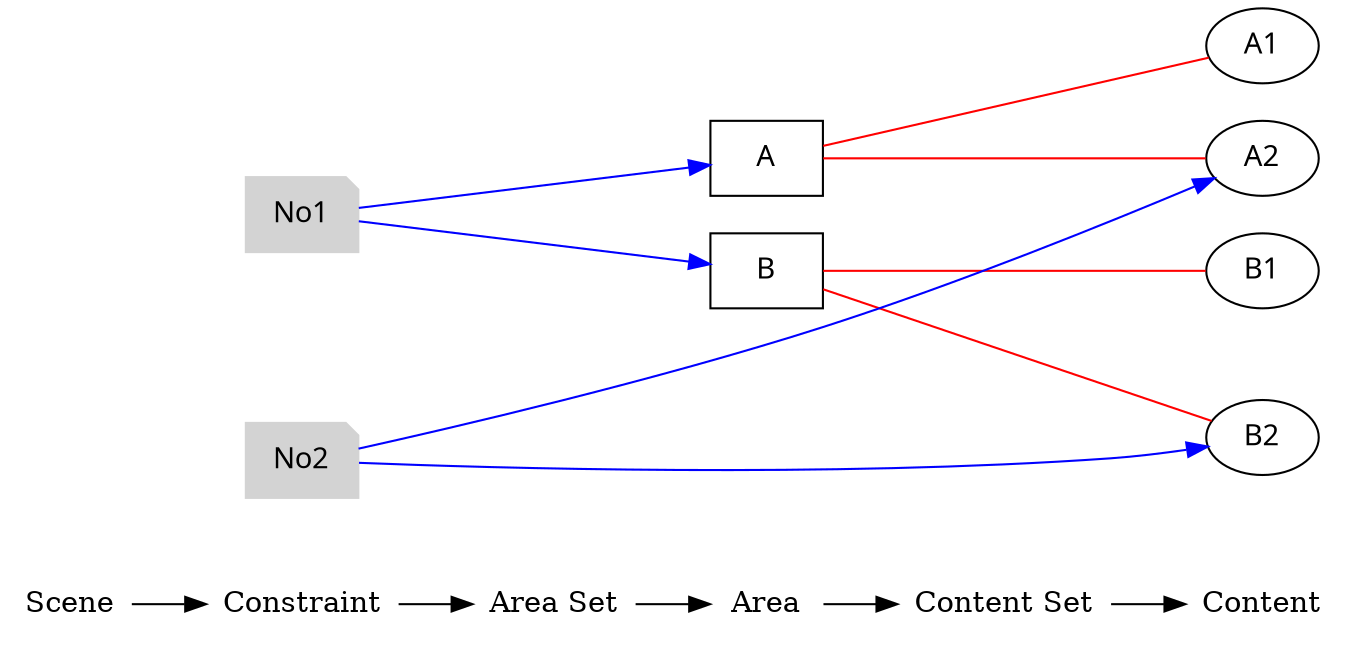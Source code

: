 digraph rule_objects_graph {
	rankdir = LR;
	charset="utf-8";
	clusterrank = global;
	
	node [shape = plaintext];
	Scene -> Constraint -> "Area Set" -> Area -> "Content Set" -> Content; 
	{ rank = same;
		node [shape = box];
		{
			Area;
			e1 [label="A", fontname="Meiryo UI"];
			e2 [label="B", fontname="Meiryo UI"];

		}
	}
	
	{ rank = same;
		node [shape = ellipse];
		{
			Content;
			e3 [label="A1", fontname="Meiryo UI"];
			e4 [label="A2", fontname="Meiryo UI"];
			e5 [label="B1", fontname="Meiryo UI"];
			e6 [label="B2", fontname="Meiryo UI"];


		}
	}
	
	{
		subgraph subareaset {
			"Area Set";
			node [shape = box, style = filled, color = lightpink];


		}
	}


	
	{
		subgraph subcontentset {
			"Content Set";
			node [shape = ellipse, style = filled, color = palegreen];


		}
	}



	e1 -> e3 [dir=none, color=red];
	e1 -> e4 [dir=none, color=red];
	e2 -> e5 [dir=none, color=red];
	e2 -> e6 [dir=none, color=red];
	

	

	

	

	subgraph scene { rank = same;
		node [shape = circle, style = filled, color = lightblue];
		{
			"Scene";

		}
	}

	{ rank = same;
		node [shape = note, style = filled, color = lightgrey];
		{
			"Constraint";
			e7 [label="No1", fontname="Meiryo UI"];
			e8 [label="No2", fontname="Meiryo UI"];
		}
	}
	
	{ rank = same;
		node [shape = note, style = filled, color = lavenderblush2];
		{
			"Constraint";
		}
	}

	{ rank = same;
		node [shape = note, style = filled, color = lightpink2];
		{
			"Constraint";
		}
	}

	e7 -> e1 [color=blue];
	e7 -> e2 [color=blue];
	e8 -> e6 [color=blue];
	e8 -> e4 [color=blue];
	

	

	
}

